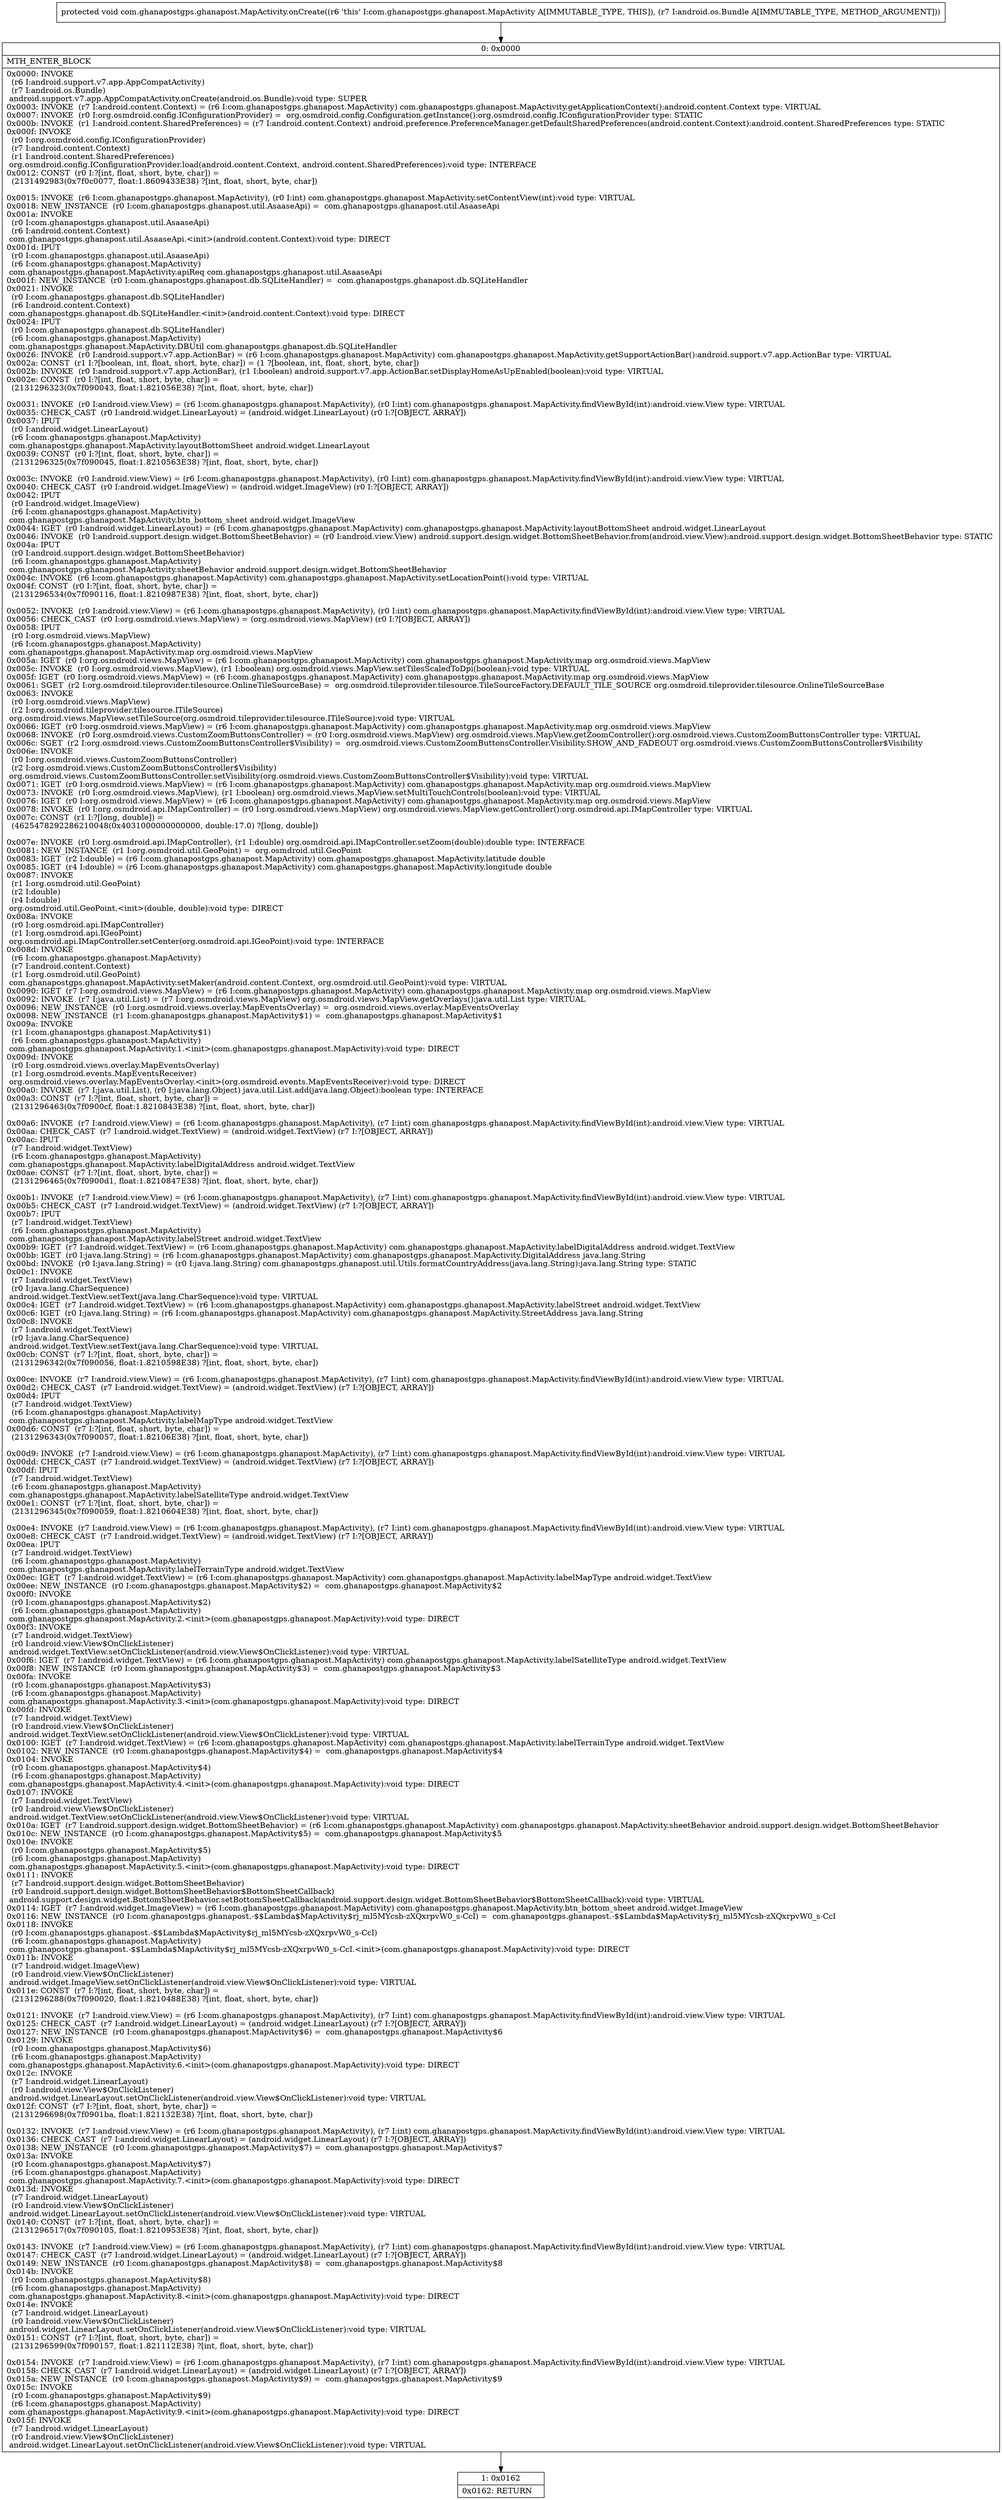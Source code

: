 digraph "CFG forcom.ghanapostgps.ghanapost.MapActivity.onCreate(Landroid\/os\/Bundle;)V" {
Node_0 [shape=record,label="{0\:\ 0x0000|MTH_ENTER_BLOCK\l|0x0000: INVOKE  \l  (r6 I:android.support.v7.app.AppCompatActivity)\l  (r7 I:android.os.Bundle)\l android.support.v7.app.AppCompatActivity.onCreate(android.os.Bundle):void type: SUPER \l0x0003: INVOKE  (r7 I:android.content.Context) = (r6 I:com.ghanapostgps.ghanapost.MapActivity) com.ghanapostgps.ghanapost.MapActivity.getApplicationContext():android.content.Context type: VIRTUAL \l0x0007: INVOKE  (r0 I:org.osmdroid.config.IConfigurationProvider) =  org.osmdroid.config.Configuration.getInstance():org.osmdroid.config.IConfigurationProvider type: STATIC \l0x000b: INVOKE  (r1 I:android.content.SharedPreferences) = (r7 I:android.content.Context) android.preference.PreferenceManager.getDefaultSharedPreferences(android.content.Context):android.content.SharedPreferences type: STATIC \l0x000f: INVOKE  \l  (r0 I:org.osmdroid.config.IConfigurationProvider)\l  (r7 I:android.content.Context)\l  (r1 I:android.content.SharedPreferences)\l org.osmdroid.config.IConfigurationProvider.load(android.content.Context, android.content.SharedPreferences):void type: INTERFACE \l0x0012: CONST  (r0 I:?[int, float, short, byte, char]) = \l  (2131492983(0x7f0c0077, float:1.8609433E38) ?[int, float, short, byte, char])\l \l0x0015: INVOKE  (r6 I:com.ghanapostgps.ghanapost.MapActivity), (r0 I:int) com.ghanapostgps.ghanapost.MapActivity.setContentView(int):void type: VIRTUAL \l0x0018: NEW_INSTANCE  (r0 I:com.ghanapostgps.ghanapost.util.AsaaseApi) =  com.ghanapostgps.ghanapost.util.AsaaseApi \l0x001a: INVOKE  \l  (r0 I:com.ghanapostgps.ghanapost.util.AsaaseApi)\l  (r6 I:android.content.Context)\l com.ghanapostgps.ghanapost.util.AsaaseApi.\<init\>(android.content.Context):void type: DIRECT \l0x001d: IPUT  \l  (r0 I:com.ghanapostgps.ghanapost.util.AsaaseApi)\l  (r6 I:com.ghanapostgps.ghanapost.MapActivity)\l com.ghanapostgps.ghanapost.MapActivity.apiReq com.ghanapostgps.ghanapost.util.AsaaseApi \l0x001f: NEW_INSTANCE  (r0 I:com.ghanapostgps.ghanapost.db.SQLiteHandler) =  com.ghanapostgps.ghanapost.db.SQLiteHandler \l0x0021: INVOKE  \l  (r0 I:com.ghanapostgps.ghanapost.db.SQLiteHandler)\l  (r6 I:android.content.Context)\l com.ghanapostgps.ghanapost.db.SQLiteHandler.\<init\>(android.content.Context):void type: DIRECT \l0x0024: IPUT  \l  (r0 I:com.ghanapostgps.ghanapost.db.SQLiteHandler)\l  (r6 I:com.ghanapostgps.ghanapost.MapActivity)\l com.ghanapostgps.ghanapost.MapActivity.DBUtil com.ghanapostgps.ghanapost.db.SQLiteHandler \l0x0026: INVOKE  (r0 I:android.support.v7.app.ActionBar) = (r6 I:com.ghanapostgps.ghanapost.MapActivity) com.ghanapostgps.ghanapost.MapActivity.getSupportActionBar():android.support.v7.app.ActionBar type: VIRTUAL \l0x002a: CONST  (r1 I:?[boolean, int, float, short, byte, char]) = (1 ?[boolean, int, float, short, byte, char]) \l0x002b: INVOKE  (r0 I:android.support.v7.app.ActionBar), (r1 I:boolean) android.support.v7.app.ActionBar.setDisplayHomeAsUpEnabled(boolean):void type: VIRTUAL \l0x002e: CONST  (r0 I:?[int, float, short, byte, char]) = \l  (2131296323(0x7f090043, float:1.821056E38) ?[int, float, short, byte, char])\l \l0x0031: INVOKE  (r0 I:android.view.View) = (r6 I:com.ghanapostgps.ghanapost.MapActivity), (r0 I:int) com.ghanapostgps.ghanapost.MapActivity.findViewById(int):android.view.View type: VIRTUAL \l0x0035: CHECK_CAST  (r0 I:android.widget.LinearLayout) = (android.widget.LinearLayout) (r0 I:?[OBJECT, ARRAY]) \l0x0037: IPUT  \l  (r0 I:android.widget.LinearLayout)\l  (r6 I:com.ghanapostgps.ghanapost.MapActivity)\l com.ghanapostgps.ghanapost.MapActivity.layoutBottomSheet android.widget.LinearLayout \l0x0039: CONST  (r0 I:?[int, float, short, byte, char]) = \l  (2131296325(0x7f090045, float:1.8210563E38) ?[int, float, short, byte, char])\l \l0x003c: INVOKE  (r0 I:android.view.View) = (r6 I:com.ghanapostgps.ghanapost.MapActivity), (r0 I:int) com.ghanapostgps.ghanapost.MapActivity.findViewById(int):android.view.View type: VIRTUAL \l0x0040: CHECK_CAST  (r0 I:android.widget.ImageView) = (android.widget.ImageView) (r0 I:?[OBJECT, ARRAY]) \l0x0042: IPUT  \l  (r0 I:android.widget.ImageView)\l  (r6 I:com.ghanapostgps.ghanapost.MapActivity)\l com.ghanapostgps.ghanapost.MapActivity.btn_bottom_sheet android.widget.ImageView \l0x0044: IGET  (r0 I:android.widget.LinearLayout) = (r6 I:com.ghanapostgps.ghanapost.MapActivity) com.ghanapostgps.ghanapost.MapActivity.layoutBottomSheet android.widget.LinearLayout \l0x0046: INVOKE  (r0 I:android.support.design.widget.BottomSheetBehavior) = (r0 I:android.view.View) android.support.design.widget.BottomSheetBehavior.from(android.view.View):android.support.design.widget.BottomSheetBehavior type: STATIC \l0x004a: IPUT  \l  (r0 I:android.support.design.widget.BottomSheetBehavior)\l  (r6 I:com.ghanapostgps.ghanapost.MapActivity)\l com.ghanapostgps.ghanapost.MapActivity.sheetBehavior android.support.design.widget.BottomSheetBehavior \l0x004c: INVOKE  (r6 I:com.ghanapostgps.ghanapost.MapActivity) com.ghanapostgps.ghanapost.MapActivity.setLocationPoint():void type: VIRTUAL \l0x004f: CONST  (r0 I:?[int, float, short, byte, char]) = \l  (2131296534(0x7f090116, float:1.8210987E38) ?[int, float, short, byte, char])\l \l0x0052: INVOKE  (r0 I:android.view.View) = (r6 I:com.ghanapostgps.ghanapost.MapActivity), (r0 I:int) com.ghanapostgps.ghanapost.MapActivity.findViewById(int):android.view.View type: VIRTUAL \l0x0056: CHECK_CAST  (r0 I:org.osmdroid.views.MapView) = (org.osmdroid.views.MapView) (r0 I:?[OBJECT, ARRAY]) \l0x0058: IPUT  \l  (r0 I:org.osmdroid.views.MapView)\l  (r6 I:com.ghanapostgps.ghanapost.MapActivity)\l com.ghanapostgps.ghanapost.MapActivity.map org.osmdroid.views.MapView \l0x005a: IGET  (r0 I:org.osmdroid.views.MapView) = (r6 I:com.ghanapostgps.ghanapost.MapActivity) com.ghanapostgps.ghanapost.MapActivity.map org.osmdroid.views.MapView \l0x005c: INVOKE  (r0 I:org.osmdroid.views.MapView), (r1 I:boolean) org.osmdroid.views.MapView.setTilesScaledToDpi(boolean):void type: VIRTUAL \l0x005f: IGET  (r0 I:org.osmdroid.views.MapView) = (r6 I:com.ghanapostgps.ghanapost.MapActivity) com.ghanapostgps.ghanapost.MapActivity.map org.osmdroid.views.MapView \l0x0061: SGET  (r2 I:org.osmdroid.tileprovider.tilesource.OnlineTileSourceBase) =  org.osmdroid.tileprovider.tilesource.TileSourceFactory.DEFAULT_TILE_SOURCE org.osmdroid.tileprovider.tilesource.OnlineTileSourceBase \l0x0063: INVOKE  \l  (r0 I:org.osmdroid.views.MapView)\l  (r2 I:org.osmdroid.tileprovider.tilesource.ITileSource)\l org.osmdroid.views.MapView.setTileSource(org.osmdroid.tileprovider.tilesource.ITileSource):void type: VIRTUAL \l0x0066: IGET  (r0 I:org.osmdroid.views.MapView) = (r6 I:com.ghanapostgps.ghanapost.MapActivity) com.ghanapostgps.ghanapost.MapActivity.map org.osmdroid.views.MapView \l0x0068: INVOKE  (r0 I:org.osmdroid.views.CustomZoomButtonsController) = (r0 I:org.osmdroid.views.MapView) org.osmdroid.views.MapView.getZoomController():org.osmdroid.views.CustomZoomButtonsController type: VIRTUAL \l0x006c: SGET  (r2 I:org.osmdroid.views.CustomZoomButtonsController$Visibility) =  org.osmdroid.views.CustomZoomButtonsController.Visibility.SHOW_AND_FADEOUT org.osmdroid.views.CustomZoomButtonsController$Visibility \l0x006e: INVOKE  \l  (r0 I:org.osmdroid.views.CustomZoomButtonsController)\l  (r2 I:org.osmdroid.views.CustomZoomButtonsController$Visibility)\l org.osmdroid.views.CustomZoomButtonsController.setVisibility(org.osmdroid.views.CustomZoomButtonsController$Visibility):void type: VIRTUAL \l0x0071: IGET  (r0 I:org.osmdroid.views.MapView) = (r6 I:com.ghanapostgps.ghanapost.MapActivity) com.ghanapostgps.ghanapost.MapActivity.map org.osmdroid.views.MapView \l0x0073: INVOKE  (r0 I:org.osmdroid.views.MapView), (r1 I:boolean) org.osmdroid.views.MapView.setMultiTouchControls(boolean):void type: VIRTUAL \l0x0076: IGET  (r0 I:org.osmdroid.views.MapView) = (r6 I:com.ghanapostgps.ghanapost.MapActivity) com.ghanapostgps.ghanapost.MapActivity.map org.osmdroid.views.MapView \l0x0078: INVOKE  (r0 I:org.osmdroid.api.IMapController) = (r0 I:org.osmdroid.views.MapView) org.osmdroid.views.MapView.getController():org.osmdroid.api.IMapController type: VIRTUAL \l0x007c: CONST  (r1 I:?[long, double]) = \l  (4625478292286210048(0x4031000000000000, double:17.0) ?[long, double])\l \l0x007e: INVOKE  (r0 I:org.osmdroid.api.IMapController), (r1 I:double) org.osmdroid.api.IMapController.setZoom(double):double type: INTERFACE \l0x0081: NEW_INSTANCE  (r1 I:org.osmdroid.util.GeoPoint) =  org.osmdroid.util.GeoPoint \l0x0083: IGET  (r2 I:double) = (r6 I:com.ghanapostgps.ghanapost.MapActivity) com.ghanapostgps.ghanapost.MapActivity.latitude double \l0x0085: IGET  (r4 I:double) = (r6 I:com.ghanapostgps.ghanapost.MapActivity) com.ghanapostgps.ghanapost.MapActivity.longitude double \l0x0087: INVOKE  \l  (r1 I:org.osmdroid.util.GeoPoint)\l  (r2 I:double)\l  (r4 I:double)\l org.osmdroid.util.GeoPoint.\<init\>(double, double):void type: DIRECT \l0x008a: INVOKE  \l  (r0 I:org.osmdroid.api.IMapController)\l  (r1 I:org.osmdroid.api.IGeoPoint)\l org.osmdroid.api.IMapController.setCenter(org.osmdroid.api.IGeoPoint):void type: INTERFACE \l0x008d: INVOKE  \l  (r6 I:com.ghanapostgps.ghanapost.MapActivity)\l  (r7 I:android.content.Context)\l  (r1 I:org.osmdroid.util.GeoPoint)\l com.ghanapostgps.ghanapost.MapActivity.setMaker(android.content.Context, org.osmdroid.util.GeoPoint):void type: VIRTUAL \l0x0090: IGET  (r7 I:org.osmdroid.views.MapView) = (r6 I:com.ghanapostgps.ghanapost.MapActivity) com.ghanapostgps.ghanapost.MapActivity.map org.osmdroid.views.MapView \l0x0092: INVOKE  (r7 I:java.util.List) = (r7 I:org.osmdroid.views.MapView) org.osmdroid.views.MapView.getOverlays():java.util.List type: VIRTUAL \l0x0096: NEW_INSTANCE  (r0 I:org.osmdroid.views.overlay.MapEventsOverlay) =  org.osmdroid.views.overlay.MapEventsOverlay \l0x0098: NEW_INSTANCE  (r1 I:com.ghanapostgps.ghanapost.MapActivity$1) =  com.ghanapostgps.ghanapost.MapActivity$1 \l0x009a: INVOKE  \l  (r1 I:com.ghanapostgps.ghanapost.MapActivity$1)\l  (r6 I:com.ghanapostgps.ghanapost.MapActivity)\l com.ghanapostgps.ghanapost.MapActivity.1.\<init\>(com.ghanapostgps.ghanapost.MapActivity):void type: DIRECT \l0x009d: INVOKE  \l  (r0 I:org.osmdroid.views.overlay.MapEventsOverlay)\l  (r1 I:org.osmdroid.events.MapEventsReceiver)\l org.osmdroid.views.overlay.MapEventsOverlay.\<init\>(org.osmdroid.events.MapEventsReceiver):void type: DIRECT \l0x00a0: INVOKE  (r7 I:java.util.List), (r0 I:java.lang.Object) java.util.List.add(java.lang.Object):boolean type: INTERFACE \l0x00a3: CONST  (r7 I:?[int, float, short, byte, char]) = \l  (2131296463(0x7f0900cf, float:1.8210843E38) ?[int, float, short, byte, char])\l \l0x00a6: INVOKE  (r7 I:android.view.View) = (r6 I:com.ghanapostgps.ghanapost.MapActivity), (r7 I:int) com.ghanapostgps.ghanapost.MapActivity.findViewById(int):android.view.View type: VIRTUAL \l0x00aa: CHECK_CAST  (r7 I:android.widget.TextView) = (android.widget.TextView) (r7 I:?[OBJECT, ARRAY]) \l0x00ac: IPUT  \l  (r7 I:android.widget.TextView)\l  (r6 I:com.ghanapostgps.ghanapost.MapActivity)\l com.ghanapostgps.ghanapost.MapActivity.labelDigitalAddress android.widget.TextView \l0x00ae: CONST  (r7 I:?[int, float, short, byte, char]) = \l  (2131296465(0x7f0900d1, float:1.8210847E38) ?[int, float, short, byte, char])\l \l0x00b1: INVOKE  (r7 I:android.view.View) = (r6 I:com.ghanapostgps.ghanapost.MapActivity), (r7 I:int) com.ghanapostgps.ghanapost.MapActivity.findViewById(int):android.view.View type: VIRTUAL \l0x00b5: CHECK_CAST  (r7 I:android.widget.TextView) = (android.widget.TextView) (r7 I:?[OBJECT, ARRAY]) \l0x00b7: IPUT  \l  (r7 I:android.widget.TextView)\l  (r6 I:com.ghanapostgps.ghanapost.MapActivity)\l com.ghanapostgps.ghanapost.MapActivity.labelStreet android.widget.TextView \l0x00b9: IGET  (r7 I:android.widget.TextView) = (r6 I:com.ghanapostgps.ghanapost.MapActivity) com.ghanapostgps.ghanapost.MapActivity.labelDigitalAddress android.widget.TextView \l0x00bb: IGET  (r0 I:java.lang.String) = (r6 I:com.ghanapostgps.ghanapost.MapActivity) com.ghanapostgps.ghanapost.MapActivity.DigitalAddress java.lang.String \l0x00bd: INVOKE  (r0 I:java.lang.String) = (r0 I:java.lang.String) com.ghanapostgps.ghanapost.util.Utils.formatCountryAddress(java.lang.String):java.lang.String type: STATIC \l0x00c1: INVOKE  \l  (r7 I:android.widget.TextView)\l  (r0 I:java.lang.CharSequence)\l android.widget.TextView.setText(java.lang.CharSequence):void type: VIRTUAL \l0x00c4: IGET  (r7 I:android.widget.TextView) = (r6 I:com.ghanapostgps.ghanapost.MapActivity) com.ghanapostgps.ghanapost.MapActivity.labelStreet android.widget.TextView \l0x00c6: IGET  (r0 I:java.lang.String) = (r6 I:com.ghanapostgps.ghanapost.MapActivity) com.ghanapostgps.ghanapost.MapActivity.StreetAddress java.lang.String \l0x00c8: INVOKE  \l  (r7 I:android.widget.TextView)\l  (r0 I:java.lang.CharSequence)\l android.widget.TextView.setText(java.lang.CharSequence):void type: VIRTUAL \l0x00cb: CONST  (r7 I:?[int, float, short, byte, char]) = \l  (2131296342(0x7f090056, float:1.8210598E38) ?[int, float, short, byte, char])\l \l0x00ce: INVOKE  (r7 I:android.view.View) = (r6 I:com.ghanapostgps.ghanapost.MapActivity), (r7 I:int) com.ghanapostgps.ghanapost.MapActivity.findViewById(int):android.view.View type: VIRTUAL \l0x00d2: CHECK_CAST  (r7 I:android.widget.TextView) = (android.widget.TextView) (r7 I:?[OBJECT, ARRAY]) \l0x00d4: IPUT  \l  (r7 I:android.widget.TextView)\l  (r6 I:com.ghanapostgps.ghanapost.MapActivity)\l com.ghanapostgps.ghanapost.MapActivity.labelMapType android.widget.TextView \l0x00d6: CONST  (r7 I:?[int, float, short, byte, char]) = \l  (2131296343(0x7f090057, float:1.82106E38) ?[int, float, short, byte, char])\l \l0x00d9: INVOKE  (r7 I:android.view.View) = (r6 I:com.ghanapostgps.ghanapost.MapActivity), (r7 I:int) com.ghanapostgps.ghanapost.MapActivity.findViewById(int):android.view.View type: VIRTUAL \l0x00dd: CHECK_CAST  (r7 I:android.widget.TextView) = (android.widget.TextView) (r7 I:?[OBJECT, ARRAY]) \l0x00df: IPUT  \l  (r7 I:android.widget.TextView)\l  (r6 I:com.ghanapostgps.ghanapost.MapActivity)\l com.ghanapostgps.ghanapost.MapActivity.labelSatelliteType android.widget.TextView \l0x00e1: CONST  (r7 I:?[int, float, short, byte, char]) = \l  (2131296345(0x7f090059, float:1.8210604E38) ?[int, float, short, byte, char])\l \l0x00e4: INVOKE  (r7 I:android.view.View) = (r6 I:com.ghanapostgps.ghanapost.MapActivity), (r7 I:int) com.ghanapostgps.ghanapost.MapActivity.findViewById(int):android.view.View type: VIRTUAL \l0x00e8: CHECK_CAST  (r7 I:android.widget.TextView) = (android.widget.TextView) (r7 I:?[OBJECT, ARRAY]) \l0x00ea: IPUT  \l  (r7 I:android.widget.TextView)\l  (r6 I:com.ghanapostgps.ghanapost.MapActivity)\l com.ghanapostgps.ghanapost.MapActivity.labelTerrainType android.widget.TextView \l0x00ec: IGET  (r7 I:android.widget.TextView) = (r6 I:com.ghanapostgps.ghanapost.MapActivity) com.ghanapostgps.ghanapost.MapActivity.labelMapType android.widget.TextView \l0x00ee: NEW_INSTANCE  (r0 I:com.ghanapostgps.ghanapost.MapActivity$2) =  com.ghanapostgps.ghanapost.MapActivity$2 \l0x00f0: INVOKE  \l  (r0 I:com.ghanapostgps.ghanapost.MapActivity$2)\l  (r6 I:com.ghanapostgps.ghanapost.MapActivity)\l com.ghanapostgps.ghanapost.MapActivity.2.\<init\>(com.ghanapostgps.ghanapost.MapActivity):void type: DIRECT \l0x00f3: INVOKE  \l  (r7 I:android.widget.TextView)\l  (r0 I:android.view.View$OnClickListener)\l android.widget.TextView.setOnClickListener(android.view.View$OnClickListener):void type: VIRTUAL \l0x00f6: IGET  (r7 I:android.widget.TextView) = (r6 I:com.ghanapostgps.ghanapost.MapActivity) com.ghanapostgps.ghanapost.MapActivity.labelSatelliteType android.widget.TextView \l0x00f8: NEW_INSTANCE  (r0 I:com.ghanapostgps.ghanapost.MapActivity$3) =  com.ghanapostgps.ghanapost.MapActivity$3 \l0x00fa: INVOKE  \l  (r0 I:com.ghanapostgps.ghanapost.MapActivity$3)\l  (r6 I:com.ghanapostgps.ghanapost.MapActivity)\l com.ghanapostgps.ghanapost.MapActivity.3.\<init\>(com.ghanapostgps.ghanapost.MapActivity):void type: DIRECT \l0x00fd: INVOKE  \l  (r7 I:android.widget.TextView)\l  (r0 I:android.view.View$OnClickListener)\l android.widget.TextView.setOnClickListener(android.view.View$OnClickListener):void type: VIRTUAL \l0x0100: IGET  (r7 I:android.widget.TextView) = (r6 I:com.ghanapostgps.ghanapost.MapActivity) com.ghanapostgps.ghanapost.MapActivity.labelTerrainType android.widget.TextView \l0x0102: NEW_INSTANCE  (r0 I:com.ghanapostgps.ghanapost.MapActivity$4) =  com.ghanapostgps.ghanapost.MapActivity$4 \l0x0104: INVOKE  \l  (r0 I:com.ghanapostgps.ghanapost.MapActivity$4)\l  (r6 I:com.ghanapostgps.ghanapost.MapActivity)\l com.ghanapostgps.ghanapost.MapActivity.4.\<init\>(com.ghanapostgps.ghanapost.MapActivity):void type: DIRECT \l0x0107: INVOKE  \l  (r7 I:android.widget.TextView)\l  (r0 I:android.view.View$OnClickListener)\l android.widget.TextView.setOnClickListener(android.view.View$OnClickListener):void type: VIRTUAL \l0x010a: IGET  (r7 I:android.support.design.widget.BottomSheetBehavior) = (r6 I:com.ghanapostgps.ghanapost.MapActivity) com.ghanapostgps.ghanapost.MapActivity.sheetBehavior android.support.design.widget.BottomSheetBehavior \l0x010c: NEW_INSTANCE  (r0 I:com.ghanapostgps.ghanapost.MapActivity$5) =  com.ghanapostgps.ghanapost.MapActivity$5 \l0x010e: INVOKE  \l  (r0 I:com.ghanapostgps.ghanapost.MapActivity$5)\l  (r6 I:com.ghanapostgps.ghanapost.MapActivity)\l com.ghanapostgps.ghanapost.MapActivity.5.\<init\>(com.ghanapostgps.ghanapost.MapActivity):void type: DIRECT \l0x0111: INVOKE  \l  (r7 I:android.support.design.widget.BottomSheetBehavior)\l  (r0 I:android.support.design.widget.BottomSheetBehavior$BottomSheetCallback)\l android.support.design.widget.BottomSheetBehavior.setBottomSheetCallback(android.support.design.widget.BottomSheetBehavior$BottomSheetCallback):void type: VIRTUAL \l0x0114: IGET  (r7 I:android.widget.ImageView) = (r6 I:com.ghanapostgps.ghanapost.MapActivity) com.ghanapostgps.ghanapost.MapActivity.btn_bottom_sheet android.widget.ImageView \l0x0116: NEW_INSTANCE  (r0 I:com.ghanapostgps.ghanapost.\-$$Lambda$MapActivity$rj_ml5MYcsb\-zXQxrpvW0_s\-CcI) =  com.ghanapostgps.ghanapost.\-$$Lambda$MapActivity$rj_ml5MYcsb\-zXQxrpvW0_s\-CcI \l0x0118: INVOKE  \l  (r0 I:com.ghanapostgps.ghanapost.\-$$Lambda$MapActivity$rj_ml5MYcsb\-zXQxrpvW0_s\-CcI)\l  (r6 I:com.ghanapostgps.ghanapost.MapActivity)\l com.ghanapostgps.ghanapost.\-$$Lambda$MapActivity$rj_ml5MYcsb\-zXQxrpvW0_s\-CcI.\<init\>(com.ghanapostgps.ghanapost.MapActivity):void type: DIRECT \l0x011b: INVOKE  \l  (r7 I:android.widget.ImageView)\l  (r0 I:android.view.View$OnClickListener)\l android.widget.ImageView.setOnClickListener(android.view.View$OnClickListener):void type: VIRTUAL \l0x011e: CONST  (r7 I:?[int, float, short, byte, char]) = \l  (2131296288(0x7f090020, float:1.8210488E38) ?[int, float, short, byte, char])\l \l0x0121: INVOKE  (r7 I:android.view.View) = (r6 I:com.ghanapostgps.ghanapost.MapActivity), (r7 I:int) com.ghanapostgps.ghanapost.MapActivity.findViewById(int):android.view.View type: VIRTUAL \l0x0125: CHECK_CAST  (r7 I:android.widget.LinearLayout) = (android.widget.LinearLayout) (r7 I:?[OBJECT, ARRAY]) \l0x0127: NEW_INSTANCE  (r0 I:com.ghanapostgps.ghanapost.MapActivity$6) =  com.ghanapostgps.ghanapost.MapActivity$6 \l0x0129: INVOKE  \l  (r0 I:com.ghanapostgps.ghanapost.MapActivity$6)\l  (r6 I:com.ghanapostgps.ghanapost.MapActivity)\l com.ghanapostgps.ghanapost.MapActivity.6.\<init\>(com.ghanapostgps.ghanapost.MapActivity):void type: DIRECT \l0x012c: INVOKE  \l  (r7 I:android.widget.LinearLayout)\l  (r0 I:android.view.View$OnClickListener)\l android.widget.LinearLayout.setOnClickListener(android.view.View$OnClickListener):void type: VIRTUAL \l0x012f: CONST  (r7 I:?[int, float, short, byte, char]) = \l  (2131296698(0x7f0901ba, float:1.821132E38) ?[int, float, short, byte, char])\l \l0x0132: INVOKE  (r7 I:android.view.View) = (r6 I:com.ghanapostgps.ghanapost.MapActivity), (r7 I:int) com.ghanapostgps.ghanapost.MapActivity.findViewById(int):android.view.View type: VIRTUAL \l0x0136: CHECK_CAST  (r7 I:android.widget.LinearLayout) = (android.widget.LinearLayout) (r7 I:?[OBJECT, ARRAY]) \l0x0138: NEW_INSTANCE  (r0 I:com.ghanapostgps.ghanapost.MapActivity$7) =  com.ghanapostgps.ghanapost.MapActivity$7 \l0x013a: INVOKE  \l  (r0 I:com.ghanapostgps.ghanapost.MapActivity$7)\l  (r6 I:com.ghanapostgps.ghanapost.MapActivity)\l com.ghanapostgps.ghanapost.MapActivity.7.\<init\>(com.ghanapostgps.ghanapost.MapActivity):void type: DIRECT \l0x013d: INVOKE  \l  (r7 I:android.widget.LinearLayout)\l  (r0 I:android.view.View$OnClickListener)\l android.widget.LinearLayout.setOnClickListener(android.view.View$OnClickListener):void type: VIRTUAL \l0x0140: CONST  (r7 I:?[int, float, short, byte, char]) = \l  (2131296517(0x7f090105, float:1.8210953E38) ?[int, float, short, byte, char])\l \l0x0143: INVOKE  (r7 I:android.view.View) = (r6 I:com.ghanapostgps.ghanapost.MapActivity), (r7 I:int) com.ghanapostgps.ghanapost.MapActivity.findViewById(int):android.view.View type: VIRTUAL \l0x0147: CHECK_CAST  (r7 I:android.widget.LinearLayout) = (android.widget.LinearLayout) (r7 I:?[OBJECT, ARRAY]) \l0x0149: NEW_INSTANCE  (r0 I:com.ghanapostgps.ghanapost.MapActivity$8) =  com.ghanapostgps.ghanapost.MapActivity$8 \l0x014b: INVOKE  \l  (r0 I:com.ghanapostgps.ghanapost.MapActivity$8)\l  (r6 I:com.ghanapostgps.ghanapost.MapActivity)\l com.ghanapostgps.ghanapost.MapActivity.8.\<init\>(com.ghanapostgps.ghanapost.MapActivity):void type: DIRECT \l0x014e: INVOKE  \l  (r7 I:android.widget.LinearLayout)\l  (r0 I:android.view.View$OnClickListener)\l android.widget.LinearLayout.setOnClickListener(android.view.View$OnClickListener):void type: VIRTUAL \l0x0151: CONST  (r7 I:?[int, float, short, byte, char]) = \l  (2131296599(0x7f090157, float:1.821112E38) ?[int, float, short, byte, char])\l \l0x0154: INVOKE  (r7 I:android.view.View) = (r6 I:com.ghanapostgps.ghanapost.MapActivity), (r7 I:int) com.ghanapostgps.ghanapost.MapActivity.findViewById(int):android.view.View type: VIRTUAL \l0x0158: CHECK_CAST  (r7 I:android.widget.LinearLayout) = (android.widget.LinearLayout) (r7 I:?[OBJECT, ARRAY]) \l0x015a: NEW_INSTANCE  (r0 I:com.ghanapostgps.ghanapost.MapActivity$9) =  com.ghanapostgps.ghanapost.MapActivity$9 \l0x015c: INVOKE  \l  (r0 I:com.ghanapostgps.ghanapost.MapActivity$9)\l  (r6 I:com.ghanapostgps.ghanapost.MapActivity)\l com.ghanapostgps.ghanapost.MapActivity.9.\<init\>(com.ghanapostgps.ghanapost.MapActivity):void type: DIRECT \l0x015f: INVOKE  \l  (r7 I:android.widget.LinearLayout)\l  (r0 I:android.view.View$OnClickListener)\l android.widget.LinearLayout.setOnClickListener(android.view.View$OnClickListener):void type: VIRTUAL \l}"];
Node_1 [shape=record,label="{1\:\ 0x0162|0x0162: RETURN   \l}"];
MethodNode[shape=record,label="{protected void com.ghanapostgps.ghanapost.MapActivity.onCreate((r6 'this' I:com.ghanapostgps.ghanapost.MapActivity A[IMMUTABLE_TYPE, THIS]), (r7 I:android.os.Bundle A[IMMUTABLE_TYPE, METHOD_ARGUMENT])) }"];
MethodNode -> Node_0;
Node_0 -> Node_1;
}

